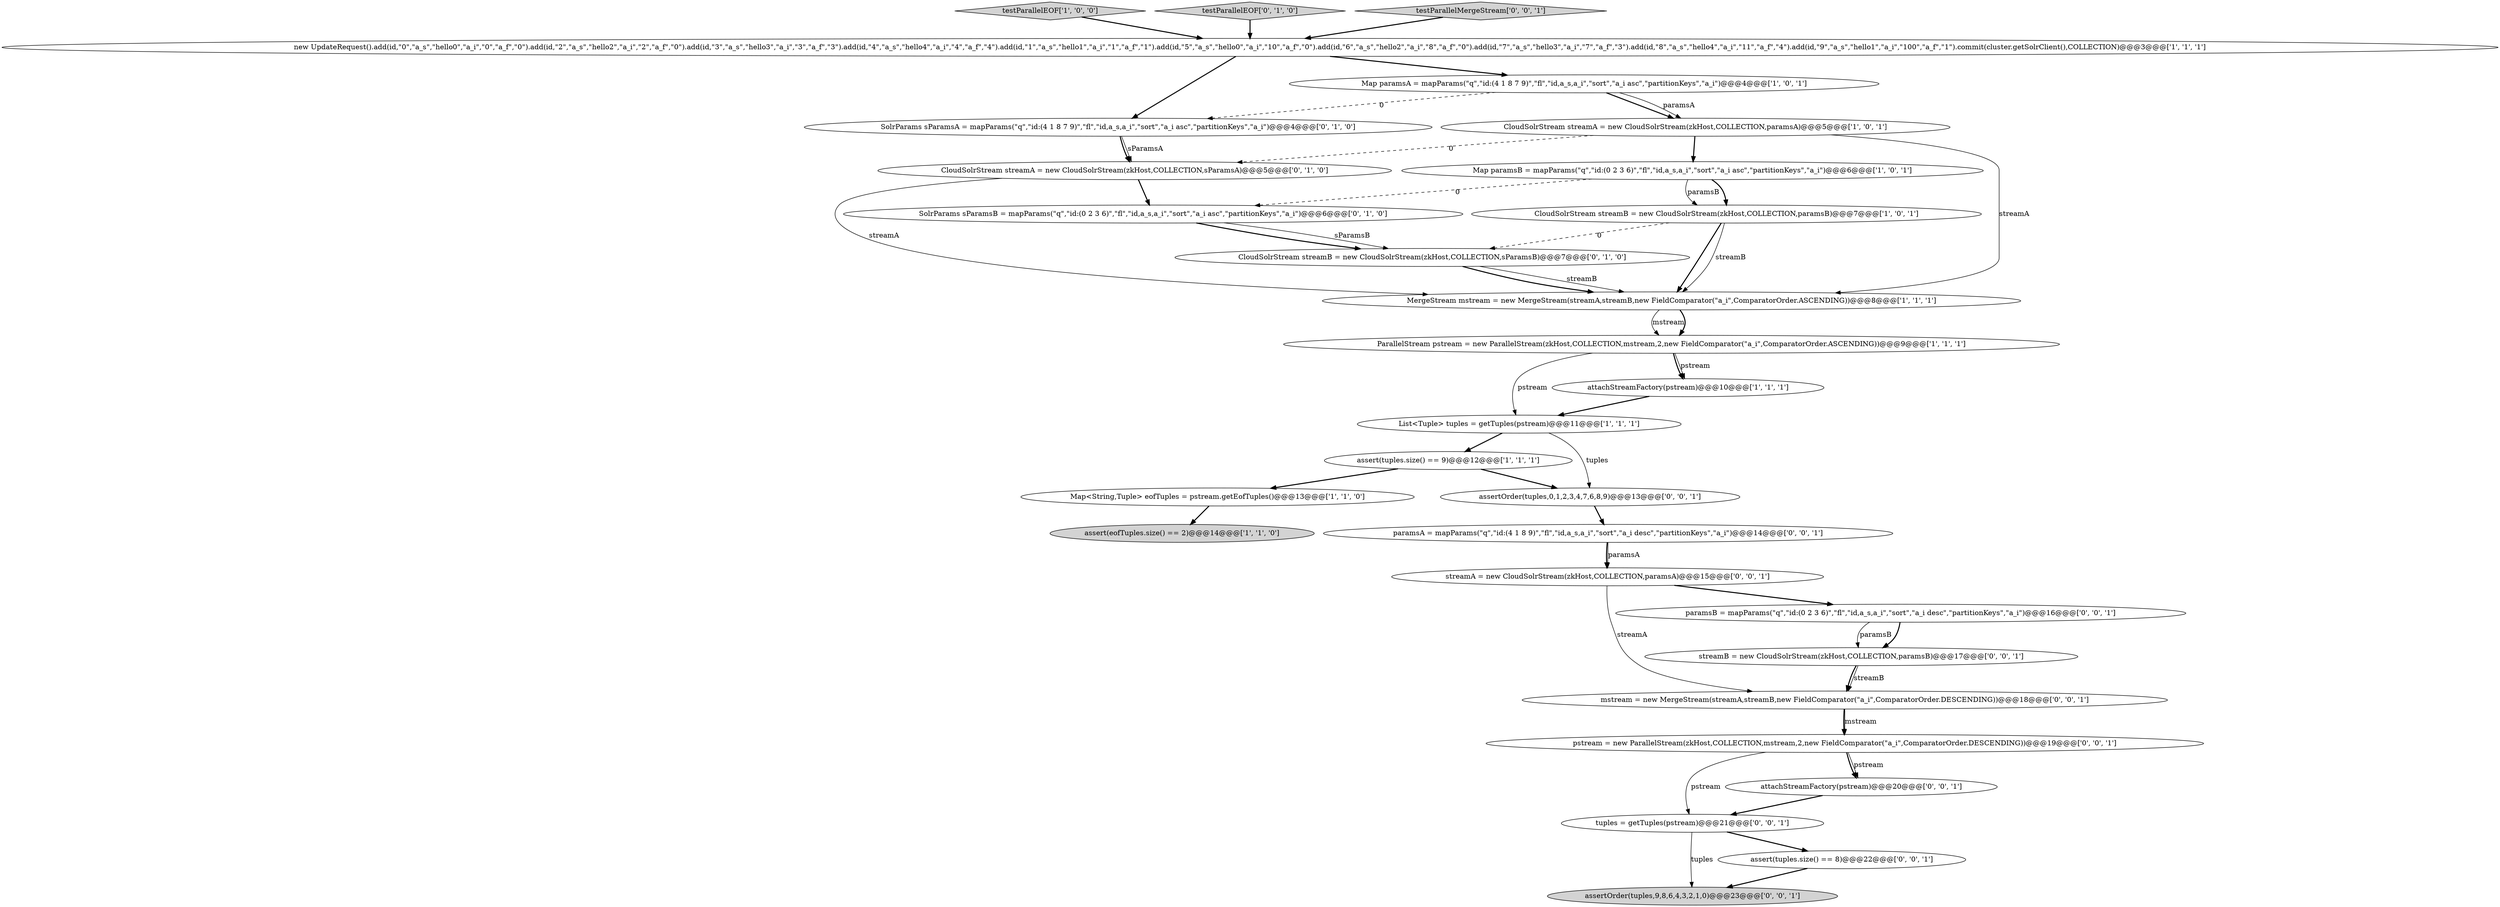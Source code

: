 digraph {
16 [style = filled, label = "CloudSolrStream streamB = new CloudSolrStream(zkHost,COLLECTION,sParamsB)@@@7@@@['0', '1', '0']", fillcolor = white, shape = ellipse image = "AAA1AAABBB2BBB"];
28 [style = filled, label = "mstream = new MergeStream(streamA,streamB,new FieldComparator(\"a_i\",ComparatorOrder.DESCENDING))@@@18@@@['0', '0', '1']", fillcolor = white, shape = ellipse image = "AAA0AAABBB3BBB"];
27 [style = filled, label = "pstream = new ParallelStream(zkHost,COLLECTION,mstream,2,new FieldComparator(\"a_i\",ComparatorOrder.DESCENDING))@@@19@@@['0', '0', '1']", fillcolor = white, shape = ellipse image = "AAA0AAABBB3BBB"];
29 [style = filled, label = "paramsB = mapParams(\"q\",\"id:(0 2 3 6)\",\"fl\",\"id,a_s,a_i\",\"sort\",\"a_i desc\",\"partitionKeys\",\"a_i\")@@@16@@@['0', '0', '1']", fillcolor = white, shape = ellipse image = "AAA0AAABBB3BBB"];
17 [style = filled, label = "SolrParams sParamsA = mapParams(\"q\",\"id:(4 1 8 7 9)\",\"fl\",\"id,a_s,a_i\",\"sort\",\"a_i asc\",\"partitionKeys\",\"a_i\")@@@4@@@['0', '1', '0']", fillcolor = white, shape = ellipse image = "AAA1AAABBB2BBB"];
6 [style = filled, label = "new UpdateRequest().add(id,\"0\",\"a_s\",\"hello0\",\"a_i\",\"0\",\"a_f\",\"0\").add(id,\"2\",\"a_s\",\"hello2\",\"a_i\",\"2\",\"a_f\",\"0\").add(id,\"3\",\"a_s\",\"hello3\",\"a_i\",\"3\",\"a_f\",\"3\").add(id,\"4\",\"a_s\",\"hello4\",\"a_i\",\"4\",\"a_f\",\"4\").add(id,\"1\",\"a_s\",\"hello1\",\"a_i\",\"1\",\"a_f\",\"1\").add(id,\"5\",\"a_s\",\"hello0\",\"a_i\",\"10\",\"a_f\",\"0\").add(id,\"6\",\"a_s\",\"hello2\",\"a_i\",\"8\",\"a_f\",\"0\").add(id,\"7\",\"a_s\",\"hello3\",\"a_i\",\"7\",\"a_f\",\"3\").add(id,\"8\",\"a_s\",\"hello4\",\"a_i\",\"11\",\"a_f\",\"4\").add(id,\"9\",\"a_s\",\"hello1\",\"a_i\",\"100\",\"a_f\",\"1\").commit(cluster.getSolrClient(),COLLECTION)@@@3@@@['1', '1', '1']", fillcolor = white, shape = ellipse image = "AAA0AAABBB1BBB"];
14 [style = filled, label = "CloudSolrStream streamA = new CloudSolrStream(zkHost,COLLECTION,sParamsA)@@@5@@@['0', '1', '0']", fillcolor = white, shape = ellipse image = "AAA1AAABBB2BBB"];
12 [style = filled, label = "assert(eofTuples.size() == 2)@@@14@@@['1', '1', '0']", fillcolor = lightgray, shape = ellipse image = "AAA0AAABBB1BBB"];
20 [style = filled, label = "tuples = getTuples(pstream)@@@21@@@['0', '0', '1']", fillcolor = white, shape = ellipse image = "AAA0AAABBB3BBB"];
26 [style = filled, label = "paramsA = mapParams(\"q\",\"id:(4 1 8 9)\",\"fl\",\"id,a_s,a_i\",\"sort\",\"a_i desc\",\"partitionKeys\",\"a_i\")@@@14@@@['0', '0', '1']", fillcolor = white, shape = ellipse image = "AAA0AAABBB3BBB"];
7 [style = filled, label = "testParallelEOF['1', '0', '0']", fillcolor = lightgray, shape = diamond image = "AAA0AAABBB1BBB"];
21 [style = filled, label = "assertOrder(tuples,9,8,6,4,3,2,1,0)@@@23@@@['0', '0', '1']", fillcolor = lightgray, shape = ellipse image = "AAA0AAABBB3BBB"];
13 [style = filled, label = "testParallelEOF['0', '1', '0']", fillcolor = lightgray, shape = diamond image = "AAA0AAABBB2BBB"];
24 [style = filled, label = "testParallelMergeStream['0', '0', '1']", fillcolor = lightgray, shape = diamond image = "AAA0AAABBB3BBB"];
22 [style = filled, label = "streamB = new CloudSolrStream(zkHost,COLLECTION,paramsB)@@@17@@@['0', '0', '1']", fillcolor = white, shape = ellipse image = "AAA0AAABBB3BBB"];
2 [style = filled, label = "CloudSolrStream streamB = new CloudSolrStream(zkHost,COLLECTION,paramsB)@@@7@@@['1', '0', '1']", fillcolor = white, shape = ellipse image = "AAA0AAABBB1BBB"];
3 [style = filled, label = "assert(tuples.size() == 9)@@@12@@@['1', '1', '1']", fillcolor = white, shape = ellipse image = "AAA0AAABBB1BBB"];
11 [style = filled, label = "CloudSolrStream streamA = new CloudSolrStream(zkHost,COLLECTION,paramsA)@@@5@@@['1', '0', '1']", fillcolor = white, shape = ellipse image = "AAA0AAABBB1BBB"];
19 [style = filled, label = "streamA = new CloudSolrStream(zkHost,COLLECTION,paramsA)@@@15@@@['0', '0', '1']", fillcolor = white, shape = ellipse image = "AAA0AAABBB3BBB"];
10 [style = filled, label = "MergeStream mstream = new MergeStream(streamA,streamB,new FieldComparator(\"a_i\",ComparatorOrder.ASCENDING))@@@8@@@['1', '1', '1']", fillcolor = white, shape = ellipse image = "AAA0AAABBB1BBB"];
25 [style = filled, label = "attachStreamFactory(pstream)@@@20@@@['0', '0', '1']", fillcolor = white, shape = ellipse image = "AAA0AAABBB3BBB"];
9 [style = filled, label = "Map paramsB = mapParams(\"q\",\"id:(0 2 3 6)\",\"fl\",\"id,a_s,a_i\",\"sort\",\"a_i asc\",\"partitionKeys\",\"a_i\")@@@6@@@['1', '0', '1']", fillcolor = white, shape = ellipse image = "AAA0AAABBB1BBB"];
8 [style = filled, label = "ParallelStream pstream = new ParallelStream(zkHost,COLLECTION,mstream,2,new FieldComparator(\"a_i\",ComparatorOrder.ASCENDING))@@@9@@@['1', '1', '1']", fillcolor = white, shape = ellipse image = "AAA0AAABBB1BBB"];
4 [style = filled, label = "Map<String,Tuple> eofTuples = pstream.getEofTuples()@@@13@@@['1', '1', '0']", fillcolor = white, shape = ellipse image = "AAA0AAABBB1BBB"];
23 [style = filled, label = "assertOrder(tuples,0,1,2,3,4,7,6,8,9)@@@13@@@['0', '0', '1']", fillcolor = white, shape = ellipse image = "AAA0AAABBB3BBB"];
1 [style = filled, label = "Map paramsA = mapParams(\"q\",\"id:(4 1 8 7 9)\",\"fl\",\"id,a_s,a_i\",\"sort\",\"a_i asc\",\"partitionKeys\",\"a_i\")@@@4@@@['1', '0', '1']", fillcolor = white, shape = ellipse image = "AAA0AAABBB1BBB"];
15 [style = filled, label = "SolrParams sParamsB = mapParams(\"q\",\"id:(0 2 3 6)\",\"fl\",\"id,a_s,a_i\",\"sort\",\"a_i asc\",\"partitionKeys\",\"a_i\")@@@6@@@['0', '1', '0']", fillcolor = white, shape = ellipse image = "AAA1AAABBB2BBB"];
0 [style = filled, label = "List<Tuple> tuples = getTuples(pstream)@@@11@@@['1', '1', '1']", fillcolor = white, shape = ellipse image = "AAA0AAABBB1BBB"];
18 [style = filled, label = "assert(tuples.size() == 8)@@@22@@@['0', '0', '1']", fillcolor = white, shape = ellipse image = "AAA0AAABBB3BBB"];
5 [style = filled, label = "attachStreamFactory(pstream)@@@10@@@['1', '1', '1']", fillcolor = white, shape = ellipse image = "AAA0AAABBB1BBB"];
8->5 [style = bold, label=""];
27->25 [style = bold, label=""];
15->16 [style = solid, label="sParamsB"];
10->8 [style = solid, label="mstream"];
25->20 [style = bold, label=""];
20->18 [style = bold, label=""];
13->6 [style = bold, label=""];
9->2 [style = bold, label=""];
10->8 [style = bold, label=""];
7->6 [style = bold, label=""];
17->14 [style = solid, label="sParamsA"];
11->9 [style = bold, label=""];
6->17 [style = bold, label=""];
2->10 [style = bold, label=""];
0->3 [style = bold, label=""];
17->14 [style = bold, label=""];
20->21 [style = solid, label="tuples"];
2->10 [style = solid, label="streamB"];
16->10 [style = bold, label=""];
11->10 [style = solid, label="streamA"];
23->26 [style = bold, label=""];
1->11 [style = bold, label=""];
8->5 [style = solid, label="pstream"];
26->19 [style = bold, label=""];
28->27 [style = bold, label=""];
3->23 [style = bold, label=""];
19->28 [style = solid, label="streamA"];
22->28 [style = solid, label="streamB"];
28->27 [style = solid, label="mstream"];
0->23 [style = solid, label="tuples"];
5->0 [style = bold, label=""];
2->16 [style = dashed, label="0"];
19->29 [style = bold, label=""];
16->10 [style = solid, label="streamB"];
8->0 [style = solid, label="pstream"];
9->15 [style = dashed, label="0"];
22->28 [style = bold, label=""];
15->16 [style = bold, label=""];
4->12 [style = bold, label=""];
14->10 [style = solid, label="streamA"];
26->19 [style = solid, label="paramsA"];
11->14 [style = dashed, label="0"];
18->21 [style = bold, label=""];
27->20 [style = solid, label="pstream"];
29->22 [style = bold, label=""];
24->6 [style = bold, label=""];
1->17 [style = dashed, label="0"];
14->15 [style = bold, label=""];
27->25 [style = solid, label="pstream"];
6->1 [style = bold, label=""];
3->4 [style = bold, label=""];
9->2 [style = solid, label="paramsB"];
1->11 [style = solid, label="paramsA"];
29->22 [style = solid, label="paramsB"];
}
